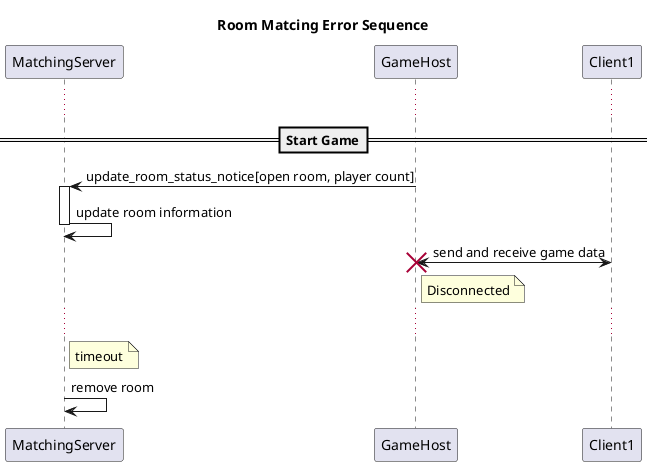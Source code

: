 @startuml

title Room Matcing Error Sequence

participant MatchingServer
participant GameHost
participant Client1

...

==Start Game==

GameHost -> MatchingServer : update_room_status_notice[open room, player count]
activate MatchingServer
MatchingServer -> MatchingServer : update room information
deactivate MatchingServer

GameHost<->Client1 : send and receive game data
destroy GameHost

note right of GameHost: Disconnected

...

note right of MatchingServer: timeout

MatchingServer -> MatchingServer : remove room

@enduml